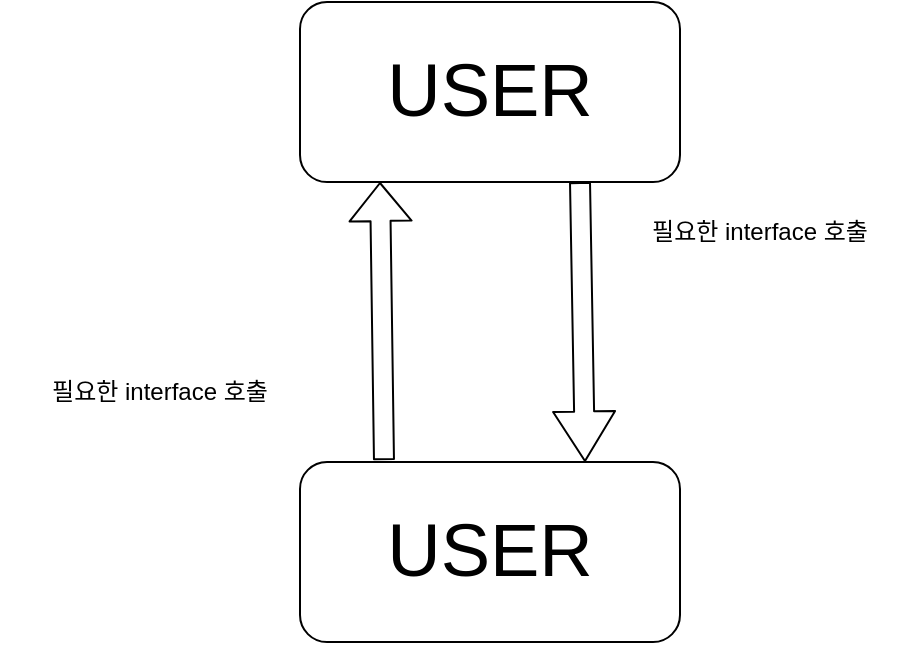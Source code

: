 <mxfile version="12.5.1" type="google"><diagram id="9gpHer6uSUoTYZTYNmfP" name="Page-1"><mxGraphModel dx="460" dy="735" grid="1" gridSize="10" guides="1" tooltips="1" connect="1" arrows="1" fold="1" page="1" pageScale="1" pageWidth="827" pageHeight="1169" math="0" shadow="0"><root><mxCell id="0"/><mxCell id="1" parent="0"/><mxCell id="z61v7UkqBrkZauPKG9u5-1" value="&lt;font style=&quot;font-size: 37px&quot;&gt;USER&lt;/font&gt;" style="rounded=1;whiteSpace=wrap;html=1;" vertex="1" parent="1"><mxGeometry x="160" y="130" width="190" height="90" as="geometry"/></mxCell><mxCell id="z61v7UkqBrkZauPKG9u5-5" value="&lt;font style=&quot;font-size: 37px&quot;&gt;USER&lt;/font&gt;" style="rounded=1;whiteSpace=wrap;html=1;" vertex="1" parent="1"><mxGeometry x="160" y="360" width="190" height="90" as="geometry"/></mxCell><mxCell id="z61v7UkqBrkZauPKG9u5-6" value="" style="shape=flexArrow;endArrow=classic;html=1;exitX=0.221;exitY=-0.011;exitDx=0;exitDy=0;exitPerimeter=0;" edge="1" parent="1" source="z61v7UkqBrkZauPKG9u5-5"><mxGeometry width="50" height="50" relative="1" as="geometry"><mxPoint x="150" y="260" as="sourcePoint"/><mxPoint x="200" y="220" as="targetPoint"/></mxGeometry></mxCell><mxCell id="z61v7UkqBrkZauPKG9u5-7" value="" style="shape=flexArrow;endArrow=classic;html=1;width=10;endSize=7.92;entryX=0.75;entryY=0;entryDx=0;entryDy=0;" edge="1" parent="1" target="z61v7UkqBrkZauPKG9u5-5"><mxGeometry width="50" height="50" relative="1" as="geometry"><mxPoint x="300" y="220" as="sourcePoint"/><mxPoint x="310" y="310" as="targetPoint"/><Array as="points"/></mxGeometry></mxCell><mxCell id="z61v7UkqBrkZauPKG9u5-8" value="필요한 interface 호출" style="text;html=1;strokeColor=none;fillColor=none;align=center;verticalAlign=middle;whiteSpace=wrap;rounded=0;" vertex="1" parent="1"><mxGeometry x="310" y="230" width="160" height="30" as="geometry"/></mxCell><mxCell id="z61v7UkqBrkZauPKG9u5-9" value="필요한 interface 호출" style="text;html=1;strokeColor=none;fillColor=none;align=center;verticalAlign=middle;whiteSpace=wrap;rounded=0;" vertex="1" parent="1"><mxGeometry x="10" y="310" width="160" height="30" as="geometry"/></mxCell></root></mxGraphModel></diagram></mxfile>
